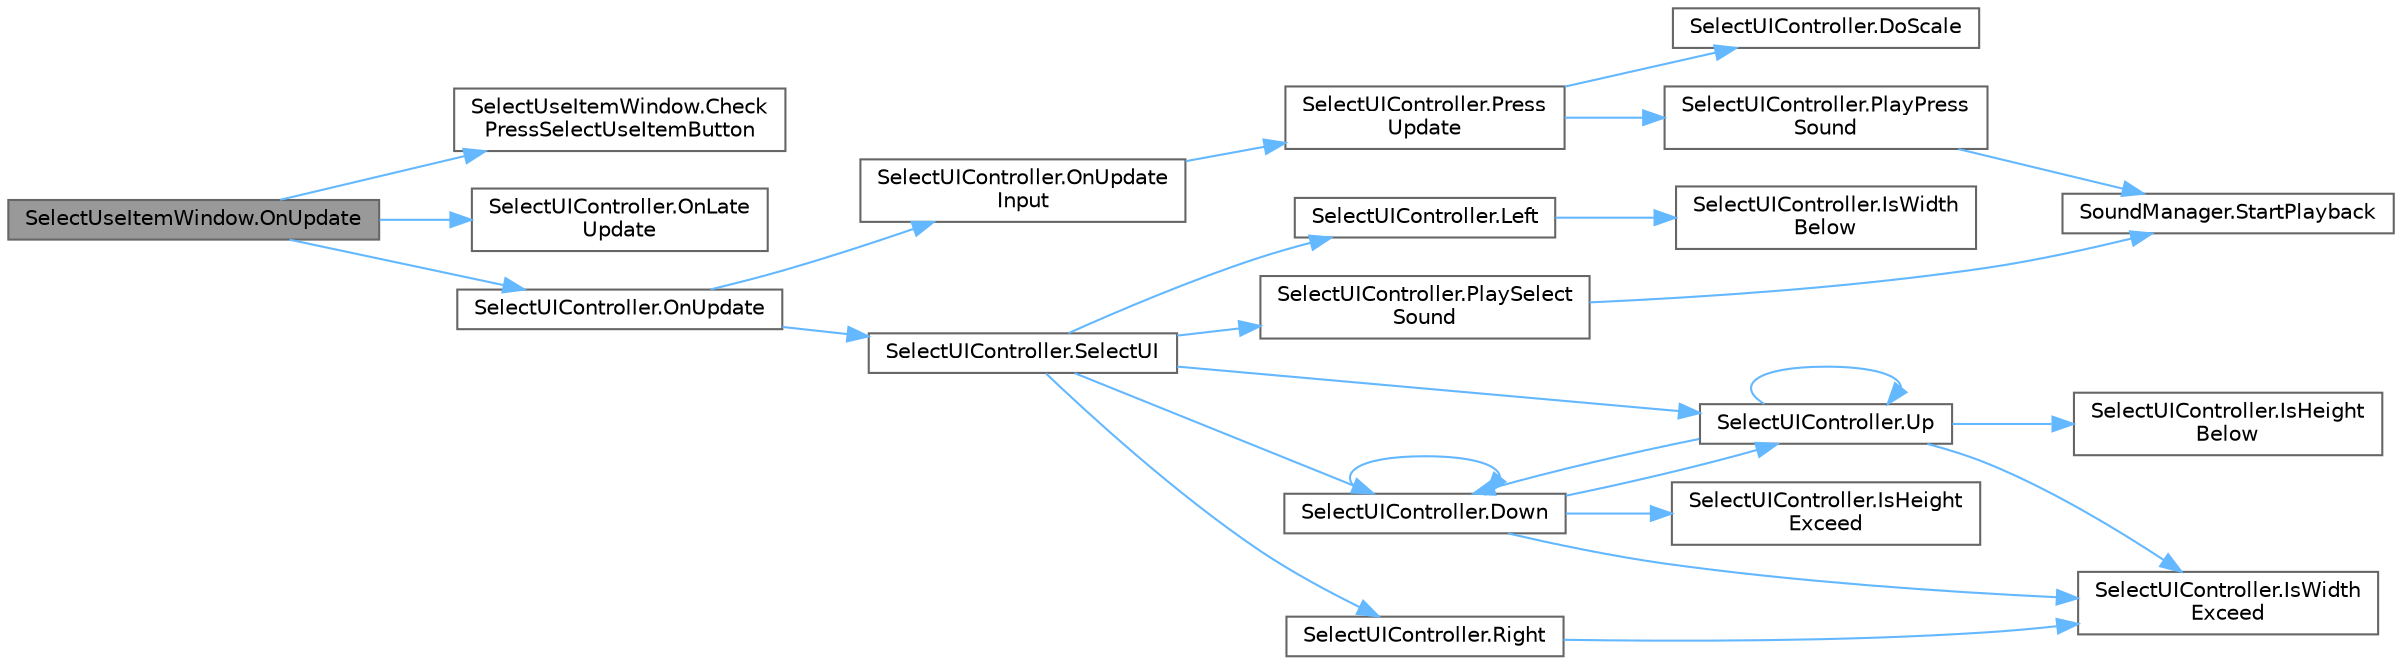 digraph "SelectUseItemWindow.OnUpdate"
{
 // LATEX_PDF_SIZE
  bgcolor="transparent";
  edge [fontname=Helvetica,fontsize=10,labelfontname=Helvetica,labelfontsize=10];
  node [fontname=Helvetica,fontsize=10,shape=box,height=0.2,width=0.4];
  rankdir="LR";
  Node1 [id="Node000001",label="SelectUseItemWindow.OnUpdate",height=0.2,width=0.4,color="gray40", fillcolor="grey60", style="filled", fontcolor="black",tooltip=" "];
  Node1 -> Node2 [id="edge1_Node000001_Node000002",color="steelblue1",style="solid",tooltip=" "];
  Node2 [id="Node000002",label="SelectUseItemWindow.Check\lPressSelectUseItemButton",height=0.2,width=0.4,color="grey40", fillcolor="white", style="filled",URL="$class_select_use_item_window.html#a24a6d65dd1634916c019f1a71e673e54",tooltip=" "];
  Node1 -> Node3 [id="edge2_Node000001_Node000003",color="steelblue1",style="solid",tooltip=" "];
  Node3 [id="Node000003",label="SelectUIController.OnLate\lUpdate",height=0.2,width=0.4,color="grey40", fillcolor="white", style="filled",URL="$class_select_u_i_controller.html#a4c693b99fa30040236b1b5cccf671e4b",tooltip=" "];
  Node1 -> Node4 [id="edge3_Node000001_Node000004",color="steelblue1",style="solid",tooltip=" "];
  Node4 [id="Node000004",label="SelectUIController.OnUpdate",height=0.2,width=0.4,color="grey40", fillcolor="white", style="filled",URL="$class_select_u_i_controller.html#a807f9c965bdc2f43f19da12e4afa49e3",tooltip=" "];
  Node4 -> Node5 [id="edge4_Node000004_Node000005",color="steelblue1",style="solid",tooltip=" "];
  Node5 [id="Node000005",label="SelectUIController.OnUpdate\lInput",height=0.2,width=0.4,color="grey40", fillcolor="white", style="filled",URL="$class_select_u_i_controller.html#a73340d24ceb43f60ffca627f58c1e353",tooltip=" "];
  Node5 -> Node6 [id="edge5_Node000005_Node000006",color="steelblue1",style="solid",tooltip=" "];
  Node6 [id="Node000006",label="SelectUIController.Press\lUpdate",height=0.2,width=0.4,color="grey40", fillcolor="white", style="filled",URL="$class_select_u_i_controller.html#a5721c95d007deea511cf85a8a1d9a462",tooltip=" "];
  Node6 -> Node7 [id="edge6_Node000006_Node000007",color="steelblue1",style="solid",tooltip=" "];
  Node7 [id="Node000007",label="SelectUIController.DoScale",height=0.2,width=0.4,color="grey40", fillcolor="white", style="filled",URL="$class_select_u_i_controller.html#af1ae4e44022e59cb3bfbbb8f68b6d081",tooltip=" "];
  Node6 -> Node8 [id="edge7_Node000006_Node000008",color="steelblue1",style="solid",tooltip=" "];
  Node8 [id="Node000008",label="SelectUIController.PlayPress\lSound",height=0.2,width=0.4,color="grey40", fillcolor="white", style="filled",URL="$class_select_u_i_controller.html#a01ec149cf3b994dd9442247175c44c5a",tooltip=" "];
  Node8 -> Node9 [id="edge8_Node000008_Node000009",color="steelblue1",style="solid",tooltip=" "];
  Node9 [id="Node000009",label="SoundManager.StartPlayback",height=0.2,width=0.4,color="grey40", fillcolor="white", style="filled",URL="$class_sound_manager.html#a10bc60ca27342f6574923712ef9028c5",tooltip="2Dでのサウンド再生"];
  Node4 -> Node10 [id="edge9_Node000004_Node000010",color="steelblue1",style="solid",tooltip=" "];
  Node10 [id="Node000010",label="SelectUIController.SelectUI",height=0.2,width=0.4,color="grey40", fillcolor="white", style="filled",URL="$class_select_u_i_controller.html#aad575b4143546f3a7f9133ac4bd4e270",tooltip=" "];
  Node10 -> Node11 [id="edge10_Node000010_Node000011",color="steelblue1",style="solid",tooltip=" "];
  Node11 [id="Node000011",label="SelectUIController.Down",height=0.2,width=0.4,color="grey40", fillcolor="white", style="filled",URL="$class_select_u_i_controller.html#a3e210dcd4b2a8c70ff995342f24779d2",tooltip=" "];
  Node11 -> Node11 [id="edge11_Node000011_Node000011",color="steelblue1",style="solid",tooltip=" "];
  Node11 -> Node12 [id="edge12_Node000011_Node000012",color="steelblue1",style="solid",tooltip=" "];
  Node12 [id="Node000012",label="SelectUIController.IsHeight\lExceed",height=0.2,width=0.4,color="grey40", fillcolor="white", style="filled",URL="$class_select_u_i_controller.html#aecb3ff0c4ef5260dce9a2dbeee723c8d",tooltip=" "];
  Node11 -> Node13 [id="edge13_Node000011_Node000013",color="steelblue1",style="solid",tooltip=" "];
  Node13 [id="Node000013",label="SelectUIController.IsWidth\lExceed",height=0.2,width=0.4,color="grey40", fillcolor="white", style="filled",URL="$class_select_u_i_controller.html#aa300e0d1d9d36517f6a34e54cf1089ec",tooltip=" "];
  Node11 -> Node14 [id="edge14_Node000011_Node000014",color="steelblue1",style="solid",tooltip=" "];
  Node14 [id="Node000014",label="SelectUIController.Up",height=0.2,width=0.4,color="grey40", fillcolor="white", style="filled",URL="$class_select_u_i_controller.html#a480b360a0d2093e3ce8a58d260ce28d1",tooltip=" "];
  Node14 -> Node11 [id="edge15_Node000014_Node000011",color="steelblue1",style="solid",tooltip=" "];
  Node14 -> Node15 [id="edge16_Node000014_Node000015",color="steelblue1",style="solid",tooltip=" "];
  Node15 [id="Node000015",label="SelectUIController.IsHeight\lBelow",height=0.2,width=0.4,color="grey40", fillcolor="white", style="filled",URL="$class_select_u_i_controller.html#a21f92df91aa5f2aeb7b031aa2306fec5",tooltip=" "];
  Node14 -> Node13 [id="edge17_Node000014_Node000013",color="steelblue1",style="solid",tooltip=" "];
  Node14 -> Node14 [id="edge18_Node000014_Node000014",color="steelblue1",style="solid",tooltip=" "];
  Node10 -> Node16 [id="edge19_Node000010_Node000016",color="steelblue1",style="solid",tooltip=" "];
  Node16 [id="Node000016",label="SelectUIController.Left",height=0.2,width=0.4,color="grey40", fillcolor="white", style="filled",URL="$class_select_u_i_controller.html#a8daa0f381d30e9890e6f9158e6769a86",tooltip=" "];
  Node16 -> Node17 [id="edge20_Node000016_Node000017",color="steelblue1",style="solid",tooltip=" "];
  Node17 [id="Node000017",label="SelectUIController.IsWidth\lBelow",height=0.2,width=0.4,color="grey40", fillcolor="white", style="filled",URL="$class_select_u_i_controller.html#a343009c151598d9af61173cf8ddb1d6e",tooltip=" "];
  Node10 -> Node18 [id="edge21_Node000010_Node000018",color="steelblue1",style="solid",tooltip=" "];
  Node18 [id="Node000018",label="SelectUIController.PlaySelect\lSound",height=0.2,width=0.4,color="grey40", fillcolor="white", style="filled",URL="$class_select_u_i_controller.html#add19595c74035d2d46d25c8de9acdfac",tooltip=" "];
  Node18 -> Node9 [id="edge22_Node000018_Node000009",color="steelblue1",style="solid",tooltip=" "];
  Node10 -> Node19 [id="edge23_Node000010_Node000019",color="steelblue1",style="solid",tooltip=" "];
  Node19 [id="Node000019",label="SelectUIController.Right",height=0.2,width=0.4,color="grey40", fillcolor="white", style="filled",URL="$class_select_u_i_controller.html#a6d520da967f90239281f442f12beb604",tooltip=" "];
  Node19 -> Node13 [id="edge24_Node000019_Node000013",color="steelblue1",style="solid",tooltip=" "];
  Node10 -> Node14 [id="edge25_Node000010_Node000014",color="steelblue1",style="solid",tooltip=" "];
}

